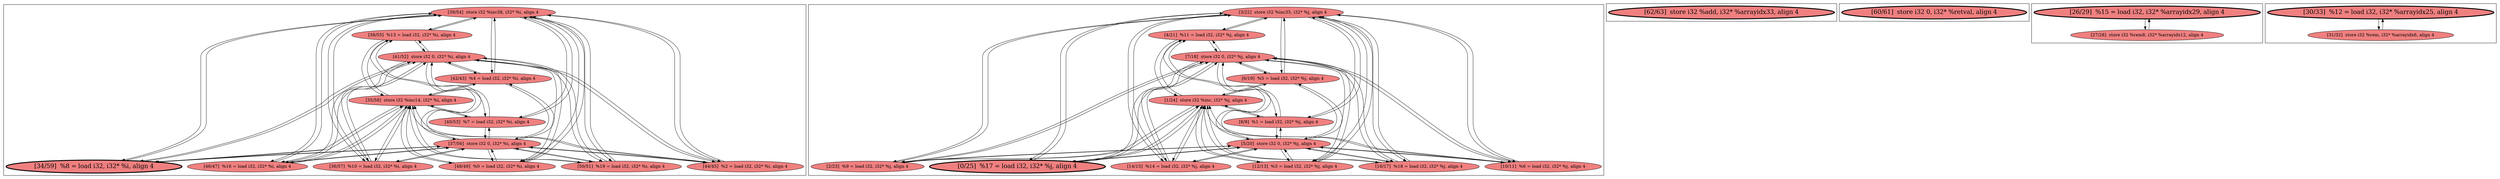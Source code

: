 
digraph G {





subgraph cluster4 {


node97 [fillcolor=lightcoral,label="[39/54]  store i32 %inc38, i32* %i, align 4",shape=ellipse,style=filled ]
node96 [fillcolor=lightcoral,label="[37/56]  store i32 0, i32* %i, align 4",shape=ellipse,style=filled ]
node99 [fillcolor=lightcoral,label="[38/55]  %13 = load i32, i32* %i, align 4",shape=ellipse,style=filled ]
node98 [penwidth=3.0,fontsize=20,fillcolor=lightcoral,label="[34/59]  %8 = load i32, i32* %i, align 4",shape=ellipse,style=filled ]
node95 [fillcolor=lightcoral,label="[35/58]  store i32 %inc14, i32* %i, align 4",shape=ellipse,style=filled ]
node94 [fillcolor=lightcoral,label="[41/52]  store i32 0, i32* %i, align 4",shape=ellipse,style=filled ]
node89 [fillcolor=lightcoral,label="[48/49]  %0 = load i32, i32* %i, align 4",shape=ellipse,style=filled ]
node100 [fillcolor=lightcoral,label="[36/57]  %10 = load i32, i32* %i, align 4",shape=ellipse,style=filled ]
node91 [fillcolor=lightcoral,label="[44/45]  %2 = load i32, i32* %i, align 4",shape=ellipse,style=filled ]
node88 [fillcolor=lightcoral,label="[50/51]  %19 = load i32, i32* %i, align 4",shape=ellipse,style=filled ]
node90 [fillcolor=lightcoral,label="[46/47]  %16 = load i32, i32* %i, align 4",shape=ellipse,style=filled ]
node93 [fillcolor=lightcoral,label="[40/53]  %7 = load i32, i32* %i, align 4",shape=ellipse,style=filled ]
node92 [fillcolor=lightcoral,label="[42/43]  %4 = load i32, i32* %i, align 4",shape=ellipse,style=filled ]

node92->node95 [ ]
node95->node92 [ ]
node97->node93 [ ]
node93->node96 [ ]
node89->node97 [ ]
node95->node89 [ ]
node90->node97 [ ]
node88->node97 [ ]
node94->node88 [ ]
node88->node94 [ ]
node100->node95 [ ]
node100->node94 [ ]
node95->node88 [ ]
node92->node97 [ ]
node91->node94 [ ]
node89->node94 [ ]
node94->node93 [ ]
node93->node94 [ ]
node90->node96 [ ]
node100->node97 [ ]
node97->node98 [ ]
node96->node90 [ ]
node95->node99 [ ]
node98->node96 [ ]
node94->node100 [ ]
node96->node99 [ ]
node97->node91 [ ]
node94->node99 [ ]
node94->node91 [ ]
node96->node89 [ ]
node93->node97 [ ]
node95->node93 [ ]
node91->node95 [ ]
node94->node89 [ ]
node95->node90 [ ]
node96->node100 [ ]
node97->node88 [ ]
node96->node98 [ ]
node97->node89 [ ]
node97->node90 [ ]
node97->node99 [ ]
node97->node100 [ ]
node98->node94 [ ]
node88->node96 [ ]
node96->node88 [ ]
node99->node97 [ ]
node98->node97 [ ]
node92->node96 [ ]
node89->node95 [ ]
node99->node96 [ ]
node90->node94 [ ]
node93->node95 [ ]
node95->node91 [ ]
node91->node96 [ ]
node88->node95 [ ]
node99->node95 [ ]
node90->node95 [ ]
node100->node96 [ ]
node94->node90 [ ]
node94->node92 [ ]
node94->node98 [ ]
node96->node92 [ ]
node98->node95 [ ]
node96->node93 [ ]
node95->node98 [ ]
node95->node100 [ ]
node91->node97 [ ]
node99->node94 [ ]
node96->node91 [ ]
node89->node96 [ ]
node97->node92 [ ]
node92->node94 [ ]


}

subgraph cluster3 {


node85 [fillcolor=lightcoral,label="[3/22]  store i32 %inc35, i32* %j, align 4",shape=ellipse,style=filled ]
node86 [fillcolor=lightcoral,label="[4/21]  %11 = load i32, i32* %j, align 4",shape=ellipse,style=filled ]
node84 [fillcolor=lightcoral,label="[2/23]  %9 = load i32, i32* %j, align 4",shape=ellipse,style=filled ]
node82 [fillcolor=lightcoral,label="[12/13]  %3 = load i32, i32* %j, align 4",shape=ellipse,style=filled ]
node87 [fillcolor=lightcoral,label="[5/20]  store i32 0, i32* %j, align 4",shape=ellipse,style=filled ]
node81 [fillcolor=lightcoral,label="[1/24]  store i32 %inc, i32* %j, align 4",shape=ellipse,style=filled ]
node76 [fillcolor=lightcoral,label="[14/15]  %14 = load i32, i32* %j, align 4",shape=ellipse,style=filled ]
node77 [fillcolor=lightcoral,label="[10/11]  %6 = load i32, i32* %j, align 4",shape=ellipse,style=filled ]
node75 [fillcolor=lightcoral,label="[16/17]  %18 = load i32, i32* %j, align 4",shape=ellipse,style=filled ]
node83 [penwidth=3.0,fontsize=20,fillcolor=lightcoral,label="[0/25]  %17 = load i32, i32* %j, align 4",shape=ellipse,style=filled ]
node78 [fillcolor=lightcoral,label="[7/18]  store i32 0, i32* %j, align 4",shape=ellipse,style=filled ]
node79 [fillcolor=lightcoral,label="[8/9]  %1 = load i32, i32* %j, align 4",shape=ellipse,style=filled ]
node80 [fillcolor=lightcoral,label="[6/19]  %5 = load i32, i32* %j, align 4",shape=ellipse,style=filled ]

node81->node82 [ ]
node80->node87 [ ]
node79->node81 [ ]
node87->node80 [ ]
node80->node85 [ ]
node85->node80 [ ]
node86->node78 [ ]
node78->node84 [ ]
node81->node83 [ ]
node83->node81 [ ]
node83->node85 [ ]
node84->node78 [ ]
node80->node81 [ ]
node85->node83 [ ]
node75->node87 [ ]
node81->node76 [ ]
node78->node80 [ ]
node87->node75 [ ]
node75->node85 [ ]
node85->node76 [ ]
node84->node85 [ ]
node85->node84 [ ]
node79->node87 [ ]
node84->node81 [ ]
node78->node83 [ ]
node77->node87 [ ]
node81->node80 [ ]
node85->node75 [ ]
node81->node86 [ ]
node82->node87 [ ]
node77->node78 [ ]
node82->node85 [ ]
node85->node82 [ ]
node87->node79 [ ]
node85->node79 [ ]
node78->node75 [ ]
node83->node87 [ ]
node78->node86 [ ]
node85->node86 [ ]
node87->node82 [ ]
node79->node85 [ ]
node87->node84 [ ]
node86->node81 [ ]
node86->node85 [ ]
node76->node78 [ ]
node80->node78 [ ]
node87->node83 [ ]
node81->node84 [ ]
node87->node86 [ ]
node75->node81 [ ]
node83->node78 [ ]
node84->node87 [ ]
node76->node85 [ ]
node78->node79 [ ]
node85->node77 [ ]
node77->node81 [ ]
node81->node77 [ ]
node76->node87 [ ]
node81->node79 [ ]
node86->node87 [ ]
node78->node77 [ ]
node87->node77 [ ]
node87->node76 [ ]
node78->node82 [ ]
node82->node78 [ ]
node77->node85 [ ]
node78->node76 [ ]
node75->node78 [ ]
node79->node78 [ ]
node82->node81 [ ]
node76->node81 [ ]
node81->node75 [ ]


}

subgraph cluster2 {


node74 [penwidth=3.0,fontsize=20,fillcolor=lightcoral,label="[62/63]  store i32 %add, i32* %arrayidx33, align 4",shape=ellipse,style=filled ]



}

subgraph cluster5 {


node101 [penwidth=3.0,fontsize=20,fillcolor=lightcoral,label="[60/61]  store i32 0, i32* %retval, align 4",shape=ellipse,style=filled ]



}

subgraph cluster0 {


node71 [penwidth=3.0,fontsize=20,fillcolor=lightcoral,label="[26/29]  %15 = load i32, i32* %arrayidx29, align 4",shape=ellipse,style=filled ]
node70 [fillcolor=lightcoral,label="[27/28]  store i32 %rem8, i32* %arrayidx12, align 4",shape=ellipse,style=filled ]

node70->node71 [ ]
node71->node70 [ ]


}

subgraph cluster1 {


node73 [penwidth=3.0,fontsize=20,fillcolor=lightcoral,label="[30/33]  %12 = load i32, i32* %arrayidx25, align 4",shape=ellipse,style=filled ]
node72 [fillcolor=lightcoral,label="[31/32]  store i32 %rem, i32* %arrayidx6, align 4",shape=ellipse,style=filled ]

node72->node73 [ ]
node73->node72 [ ]


}

}

